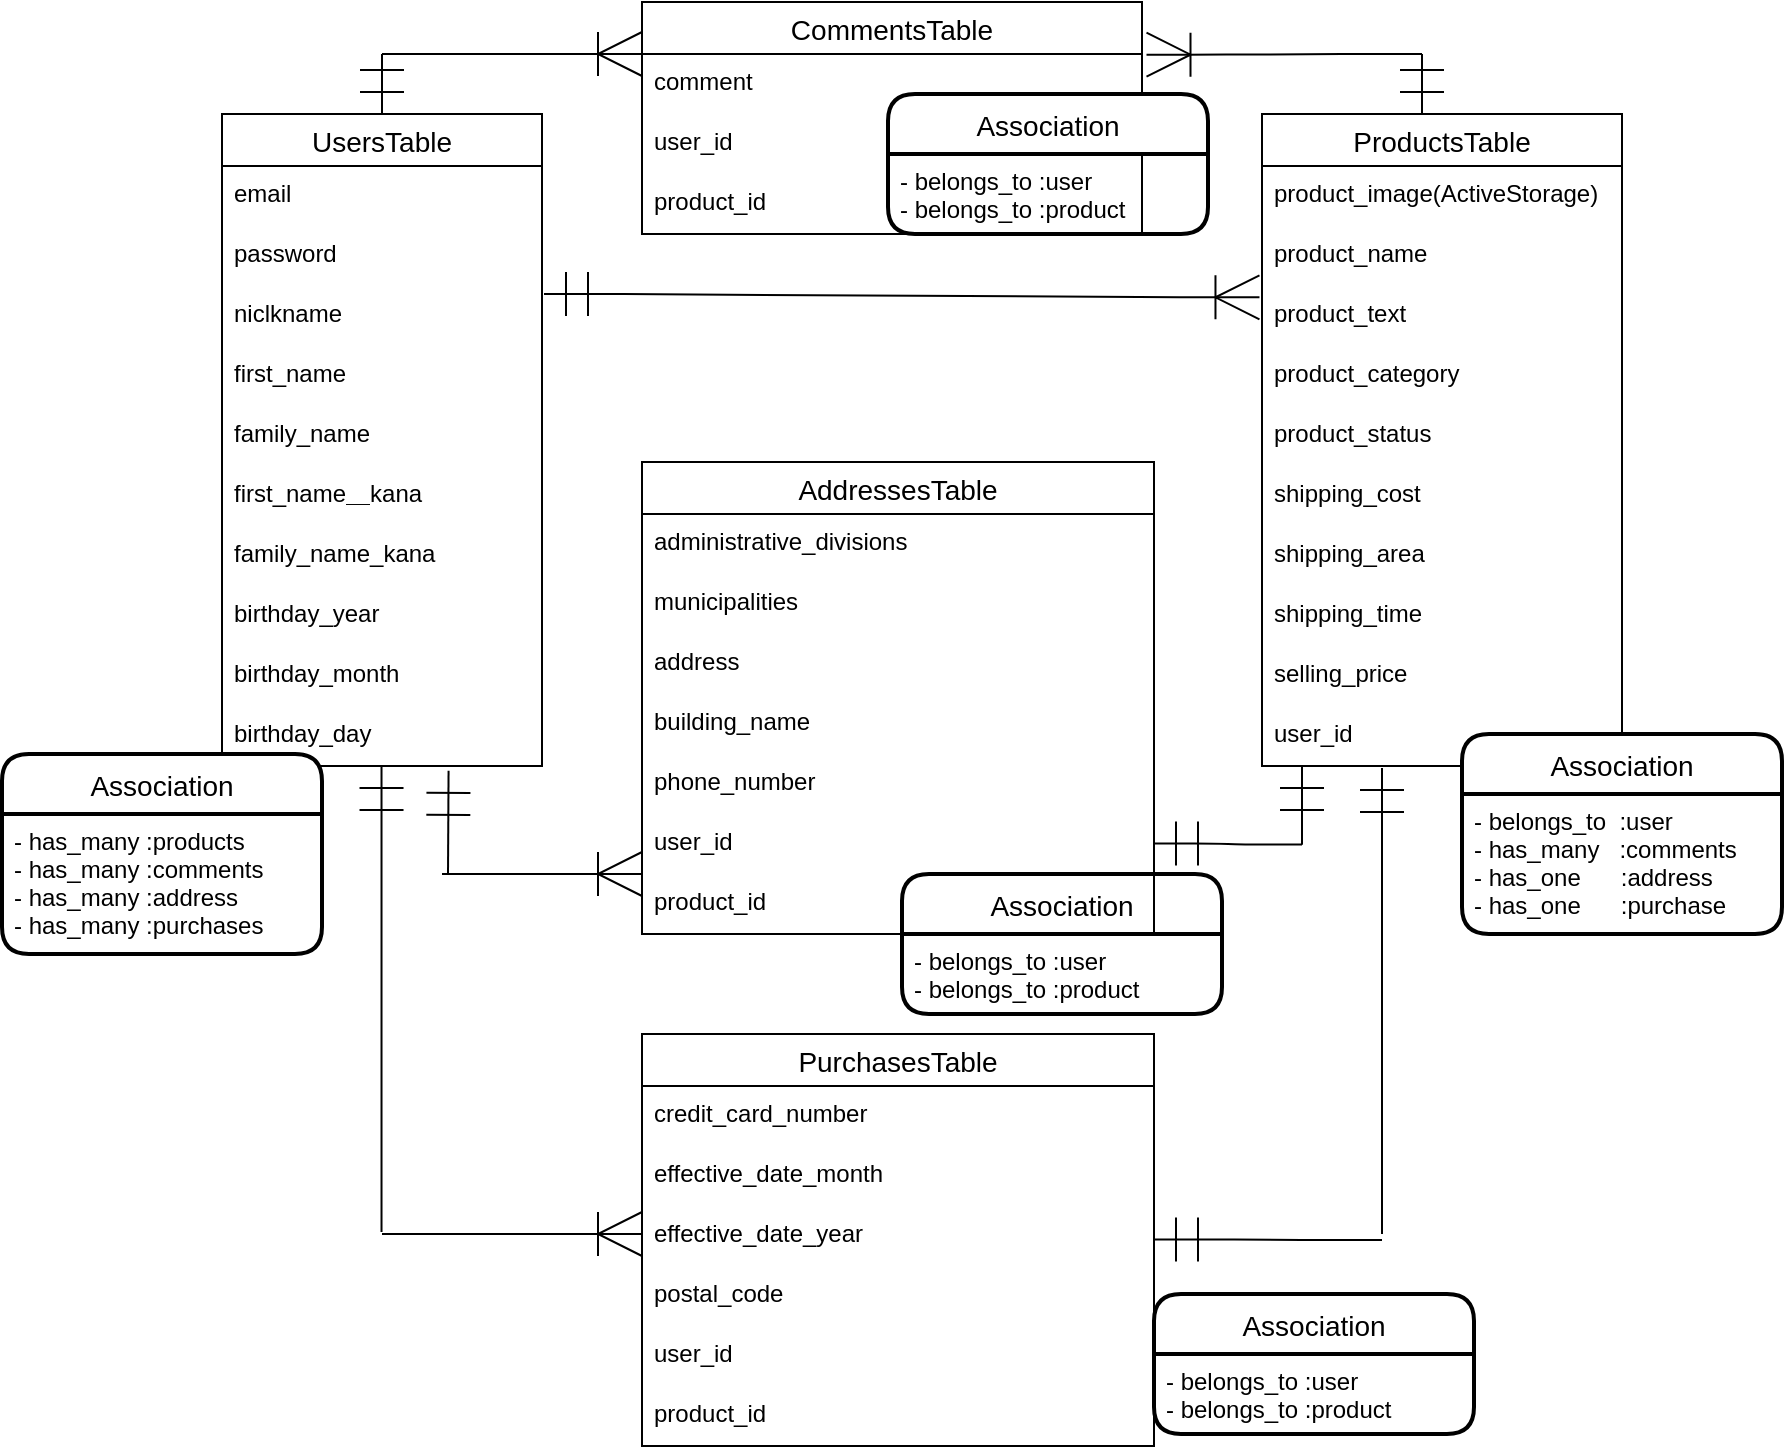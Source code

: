 <mxfile>
    <diagram id="piHB9uL8Kqp0r1hH_3bW" name="ページ1">
        <mxGraphModel dx="1207" dy="403" grid="1" gridSize="10" guides="1" tooltips="1" connect="1" arrows="1" fold="1" page="1" pageScale="1" pageWidth="827" pageHeight="1169" math="0" shadow="0">
            <root>
                <mxCell id="0"/>
                <mxCell id="1" parent="0"/>
                <mxCell id="21" value="UsersTable" style="swimlane;fontStyle=0;childLayout=stackLayout;horizontal=1;startSize=26;horizontalStack=0;resizeParent=1;resizeParentMax=0;resizeLast=0;collapsible=1;marginBottom=0;align=center;fontSize=14;verticalAlign=middle;" vertex="1" parent="1">
                    <mxGeometry x="80" y="80" width="160" height="326" as="geometry">
                        <mxRectangle x="130" y="120" width="100" height="26" as="alternateBounds"/>
                    </mxGeometry>
                </mxCell>
                <mxCell id="23" value="email" style="text;strokeColor=none;fillColor=none;spacingLeft=4;spacingRight=4;overflow=hidden;rotatable=0;points=[[0,0.5],[1,0.5]];portConstraint=eastwest;fontSize=12;" vertex="1" parent="21">
                    <mxGeometry y="26" width="160" height="30" as="geometry"/>
                </mxCell>
                <mxCell id="24" value="password" style="text;strokeColor=none;fillColor=none;spacingLeft=4;spacingRight=4;overflow=hidden;rotatable=0;points=[[0,0.5],[1,0.5]];portConstraint=eastwest;fontSize=12;" vertex="1" parent="21">
                    <mxGeometry y="56" width="160" height="30" as="geometry"/>
                </mxCell>
                <mxCell id="22" value="niclkname" style="text;strokeColor=none;fillColor=none;spacingLeft=4;spacingRight=4;overflow=hidden;rotatable=0;points=[[0,0.5],[1,0.5]];portConstraint=eastwest;fontSize=12;" vertex="1" parent="21">
                    <mxGeometry y="86" width="160" height="30" as="geometry"/>
                </mxCell>
                <mxCell id="37" value="first_name" style="text;strokeColor=none;fillColor=none;spacingLeft=4;spacingRight=4;overflow=hidden;rotatable=0;points=[[0,0.5],[1,0.5]];portConstraint=eastwest;fontSize=12;" vertex="1" parent="21">
                    <mxGeometry y="116" width="160" height="30" as="geometry"/>
                </mxCell>
                <mxCell id="38" value="family_name" style="text;strokeColor=none;fillColor=none;spacingLeft=4;spacingRight=4;overflow=hidden;rotatable=0;points=[[0,0.5],[1,0.5]];portConstraint=eastwest;fontSize=12;" vertex="1" parent="21">
                    <mxGeometry y="146" width="160" height="30" as="geometry"/>
                </mxCell>
                <mxCell id="39" value="first_name＿kana" style="text;strokeColor=none;fillColor=none;spacingLeft=4;spacingRight=4;overflow=hidden;rotatable=0;points=[[0,0.5],[1,0.5]];portConstraint=eastwest;fontSize=12;" vertex="1" parent="21">
                    <mxGeometry y="176" width="160" height="30" as="geometry"/>
                </mxCell>
                <mxCell id="40" value="family_name_kana" style="text;strokeColor=none;fillColor=none;spacingLeft=4;spacingRight=4;overflow=hidden;rotatable=0;points=[[0,0.5],[1,0.5]];portConstraint=eastwest;fontSize=12;" vertex="1" parent="21">
                    <mxGeometry y="206" width="160" height="30" as="geometry"/>
                </mxCell>
                <mxCell id="41" value="birthday_year" style="text;strokeColor=none;fillColor=none;spacingLeft=4;spacingRight=4;overflow=hidden;rotatable=0;points=[[0,0.5],[1,0.5]];portConstraint=eastwest;fontSize=12;" vertex="1" parent="21">
                    <mxGeometry y="236" width="160" height="30" as="geometry"/>
                </mxCell>
                <mxCell id="53" value="birthday_month" style="text;strokeColor=none;fillColor=none;spacingLeft=4;spacingRight=4;overflow=hidden;rotatable=0;points=[[0,0.5],[1,0.5]];portConstraint=eastwest;fontSize=12;" vertex="1" parent="21">
                    <mxGeometry y="266" width="160" height="30" as="geometry"/>
                </mxCell>
                <mxCell id="54" value="birthday_day" style="text;strokeColor=none;fillColor=none;spacingLeft=4;spacingRight=4;overflow=hidden;rotatable=0;points=[[0,0.5],[1,0.5]];portConstraint=eastwest;fontSize=12;" vertex="1" parent="21">
                    <mxGeometry y="296" width="160" height="30" as="geometry"/>
                </mxCell>
                <mxCell id="25" value="ProductsTable" style="swimlane;fontStyle=0;childLayout=stackLayout;horizontal=1;startSize=26;horizontalStack=0;resizeParent=1;resizeParentMax=0;resizeLast=0;collapsible=1;marginBottom=0;align=center;fontSize=14;" vertex="1" parent="1">
                    <mxGeometry x="600" y="80" width="180" height="326" as="geometry"/>
                </mxCell>
                <mxCell id="26" value="product_image(ActiveStorage)" style="text;strokeColor=none;fillColor=none;spacingLeft=4;spacingRight=4;overflow=hidden;rotatable=0;points=[[0,0.5],[1,0.5]];portConstraint=eastwest;fontSize=12;" vertex="1" parent="25">
                    <mxGeometry y="26" width="180" height="30" as="geometry"/>
                </mxCell>
                <mxCell id="27" value="product_name" style="text;strokeColor=none;fillColor=none;spacingLeft=4;spacingRight=4;overflow=hidden;rotatable=0;points=[[0,0.5],[1,0.5]];portConstraint=eastwest;fontSize=12;" vertex="1" parent="25">
                    <mxGeometry y="56" width="180" height="30" as="geometry"/>
                </mxCell>
                <mxCell id="28" value="product_text" style="text;strokeColor=none;fillColor=none;spacingLeft=4;spacingRight=4;overflow=hidden;rotatable=0;points=[[0,0.5],[1,0.5]];portConstraint=eastwest;fontSize=12;" vertex="1" parent="25">
                    <mxGeometry y="86" width="180" height="30" as="geometry"/>
                </mxCell>
                <mxCell id="42" value="product_category" style="text;strokeColor=none;fillColor=none;spacingLeft=4;spacingRight=4;overflow=hidden;rotatable=0;points=[[0,0.5],[1,0.5]];portConstraint=eastwest;fontSize=12;" vertex="1" parent="25">
                    <mxGeometry y="116" width="180" height="30" as="geometry"/>
                </mxCell>
                <mxCell id="43" value="product_status" style="text;strokeColor=none;fillColor=none;spacingLeft=4;spacingRight=4;overflow=hidden;rotatable=0;points=[[0,0.5],[1,0.5]];portConstraint=eastwest;fontSize=12;" vertex="1" parent="25">
                    <mxGeometry y="146" width="180" height="30" as="geometry"/>
                </mxCell>
                <mxCell id="44" value="shipping_cost" style="text;strokeColor=none;fillColor=none;spacingLeft=4;spacingRight=4;overflow=hidden;rotatable=0;points=[[0,0.5],[1,0.5]];portConstraint=eastwest;fontSize=12;" vertex="1" parent="25">
                    <mxGeometry y="176" width="180" height="30" as="geometry"/>
                </mxCell>
                <mxCell id="45" value="shipping_area" style="text;strokeColor=none;fillColor=none;spacingLeft=4;spacingRight=4;overflow=hidden;rotatable=0;points=[[0,0.5],[1,0.5]];portConstraint=eastwest;fontSize=12;" vertex="1" parent="25">
                    <mxGeometry y="206" width="180" height="30" as="geometry"/>
                </mxCell>
                <mxCell id="46" value="shipping_time" style="text;strokeColor=none;fillColor=none;spacingLeft=4;spacingRight=4;overflow=hidden;rotatable=0;points=[[0,0.5],[1,0.5]];portConstraint=eastwest;fontSize=12;" vertex="1" parent="25">
                    <mxGeometry y="236" width="180" height="30" as="geometry"/>
                </mxCell>
                <mxCell id="47" value="selling_price" style="text;strokeColor=none;fillColor=none;spacingLeft=4;spacingRight=4;overflow=hidden;rotatable=0;points=[[0,0.5],[1,0.5]];portConstraint=eastwest;fontSize=12;" vertex="1" parent="25">
                    <mxGeometry y="266" width="180" height="30" as="geometry"/>
                </mxCell>
                <mxCell id="72" value="user_id" style="text;strokeColor=none;fillColor=none;spacingLeft=4;spacingRight=4;overflow=hidden;rotatable=0;points=[[0,0.5],[1,0.5]];portConstraint=eastwest;fontSize=12;" vertex="1" parent="25">
                    <mxGeometry y="296" width="180" height="30" as="geometry"/>
                </mxCell>
                <mxCell id="48" value="PurchasesTable" style="swimlane;fontStyle=0;childLayout=stackLayout;horizontal=1;startSize=26;horizontalStack=0;resizeParent=1;resizeParentMax=0;resizeLast=0;collapsible=1;marginBottom=0;align=center;fontSize=14;" vertex="1" parent="1">
                    <mxGeometry x="290" y="540" width="256" height="206" as="geometry"/>
                </mxCell>
                <mxCell id="49" value="credit_card_number" style="text;strokeColor=none;fillColor=none;spacingLeft=4;spacingRight=4;overflow=hidden;rotatable=0;points=[[0,0.5],[1,0.5]];portConstraint=eastwest;fontSize=12;" vertex="1" parent="48">
                    <mxGeometry y="26" width="256" height="30" as="geometry"/>
                </mxCell>
                <mxCell id="50" value="effective_date_month" style="text;strokeColor=none;fillColor=none;spacingLeft=4;spacingRight=4;overflow=hidden;rotatable=0;points=[[0,0.5],[1,0.5]];portConstraint=eastwest;fontSize=12;" vertex="1" parent="48">
                    <mxGeometry y="56" width="256" height="30" as="geometry"/>
                </mxCell>
                <mxCell id="51" value="effective_date_year" style="text;strokeColor=none;fillColor=none;spacingLeft=4;spacingRight=4;overflow=hidden;rotatable=0;points=[[0,0.5],[1,0.5]];portConstraint=eastwest;fontSize=12;" vertex="1" parent="48">
                    <mxGeometry y="86" width="256" height="30" as="geometry"/>
                </mxCell>
                <mxCell id="52" value="postal_code" style="text;strokeColor=none;fillColor=none;spacingLeft=4;spacingRight=4;overflow=hidden;rotatable=0;points=[[0,0.5],[1,0.5]];portConstraint=eastwest;fontSize=12;" vertex="1" parent="48">
                    <mxGeometry y="116" width="256" height="30" as="geometry"/>
                </mxCell>
                <mxCell id="73" value="user_id" style="text;strokeColor=none;fillColor=none;spacingLeft=4;spacingRight=4;overflow=hidden;rotatable=0;points=[[0,0.5],[1,0.5]];portConstraint=eastwest;fontSize=12;" vertex="1" parent="48">
                    <mxGeometry y="146" width="256" height="30" as="geometry"/>
                </mxCell>
                <mxCell id="74" value="product_id" style="text;strokeColor=none;fillColor=none;spacingLeft=4;spacingRight=4;overflow=hidden;rotatable=0;points=[[0,0.5],[1,0.5]];portConstraint=eastwest;fontSize=12;" vertex="1" parent="48">
                    <mxGeometry y="176" width="256" height="30" as="geometry"/>
                </mxCell>
                <mxCell id="61" value="" style="edgeStyle=entityRelationEdgeStyle;fontSize=12;html=1;endArrow=ERoneToMany;startArrow=ERmandOne;entryX=-0.007;entryY=0.189;entryDx=0;entryDy=0;endSize=20;startSize=20;entryPerimeter=0;" edge="1" parent="1" target="28">
                    <mxGeometry width="100" height="100" relative="1" as="geometry">
                        <mxPoint x="241" y="170" as="sourcePoint"/>
                        <mxPoint x="430" y="140" as="targetPoint"/>
                    </mxGeometry>
                </mxCell>
                <mxCell id="66" value="" style="edgeStyle=entityRelationEdgeStyle;fontSize=12;html=1;endArrow=none;startSize=20;endSize=20;startArrow=ERmandOne;startFill=0;endFill=0;" edge="1" parent="1">
                    <mxGeometry width="100" height="100" relative="1" as="geometry">
                        <mxPoint x="546" y="444.75" as="sourcePoint"/>
                        <mxPoint x="620" y="445.25" as="targetPoint"/>
                    </mxGeometry>
                </mxCell>
                <mxCell id="67" value="" style="edgeStyle=entityRelationEdgeStyle;fontSize=12;html=1;endArrow=ERoneToMany;startSize=20;endSize=20;" edge="1" parent="1">
                    <mxGeometry width="100" height="100" relative="1" as="geometry">
                        <mxPoint x="190" y="460" as="sourcePoint"/>
                        <mxPoint x="290" y="460" as="targetPoint"/>
                    </mxGeometry>
                </mxCell>
                <mxCell id="70" value="" style="endArrow=none;html=1;fontSize=11;startSize=20;endSize=20;exitX=0.708;exitY=1.08;exitDx=0;exitDy=0;exitPerimeter=0;startArrow=ERmandOne;startFill=0;" edge="1" parent="1" source="54">
                    <mxGeometry width="50" height="50" relative="1" as="geometry">
                        <mxPoint x="380" y="370" as="sourcePoint"/>
                        <mxPoint x="193" y="460" as="targetPoint"/>
                        <Array as="points">
                            <mxPoint x="193" y="460"/>
                        </Array>
                    </mxGeometry>
                </mxCell>
                <mxCell id="71" value="" style="endArrow=none;html=1;fontSize=11;startSize=20;endSize=20;startArrow=ERmandOne;startFill=0;" edge="1" parent="1">
                    <mxGeometry width="50" height="50" relative="1" as="geometry">
                        <mxPoint x="620" y="406" as="sourcePoint"/>
                        <mxPoint x="620" y="430" as="targetPoint"/>
                        <Array as="points">
                            <mxPoint x="620" y="450"/>
                        </Array>
                    </mxGeometry>
                </mxCell>
                <mxCell id="75" value="CommentsTable" style="swimlane;fontStyle=0;childLayout=stackLayout;horizontal=1;startSize=26;horizontalStack=0;resizeParent=1;resizeParentMax=0;resizeLast=0;collapsible=1;marginBottom=0;align=center;fontSize=14;" vertex="1" parent="1">
                    <mxGeometry x="290" y="24" width="250" height="116" as="geometry"/>
                </mxCell>
                <mxCell id="76" value="comment" style="text;strokeColor=none;fillColor=none;spacingLeft=4;spacingRight=4;overflow=hidden;rotatable=0;points=[[0,0.5],[1,0.5]];portConstraint=eastwest;fontSize=12;" vertex="1" parent="75">
                    <mxGeometry y="26" width="250" height="30" as="geometry"/>
                </mxCell>
                <mxCell id="92" value="user_id" style="text;strokeColor=none;fillColor=none;spacingLeft=4;spacingRight=4;overflow=hidden;rotatable=0;points=[[0,0.5],[1,0.5]];portConstraint=eastwest;fontSize=12;" vertex="1" parent="75">
                    <mxGeometry y="56" width="250" height="30" as="geometry"/>
                </mxCell>
                <mxCell id="93" value="product_id" style="text;strokeColor=none;fillColor=none;spacingLeft=4;spacingRight=4;overflow=hidden;rotatable=0;points=[[0,0.5],[1,0.5]];portConstraint=eastwest;fontSize=12;" vertex="1" parent="75">
                    <mxGeometry y="86" width="250" height="30" as="geometry"/>
                </mxCell>
                <mxCell id="79" value="" style="edgeStyle=entityRelationEdgeStyle;fontSize=12;html=1;endArrow=ERoneToMany;startSize=20;endSize=20;" edge="1" parent="1">
                    <mxGeometry width="100" height="100" relative="1" as="geometry">
                        <mxPoint x="160" y="50" as="sourcePoint"/>
                        <mxPoint x="290" y="50" as="targetPoint"/>
                    </mxGeometry>
                </mxCell>
                <mxCell id="80" value="" style="endArrow=none;html=1;fontSize=11;startSize=20;endSize=20;exitX=0.5;exitY=0;exitDx=0;exitDy=0;startArrow=ERmandOne;startFill=0;" edge="1" parent="1" source="21">
                    <mxGeometry width="50" height="50" relative="1" as="geometry">
                        <mxPoint x="169.2" y="416.39" as="sourcePoint"/>
                        <mxPoint x="160" y="50" as="targetPoint"/>
                    </mxGeometry>
                </mxCell>
                <mxCell id="81" value="" style="edgeStyle=entityRelationEdgeStyle;fontSize=12;html=1;endArrow=none;startSize=20;endSize=20;startArrow=ERoneToMany;startFill=0;endFill=0;exitX=1.009;exitY=0.011;exitDx=0;exitDy=0;exitPerimeter=0;" edge="1" parent="1" source="76">
                    <mxGeometry width="100" height="100" relative="1" as="geometry">
                        <mxPoint x="500" y="50" as="sourcePoint"/>
                        <mxPoint x="680" y="50" as="targetPoint"/>
                    </mxGeometry>
                </mxCell>
                <mxCell id="82" value="" style="endArrow=none;html=1;fontSize=11;startSize=20;endSize=20;startArrow=ERmandOne;startFill=0;" edge="1" parent="1">
                    <mxGeometry width="50" height="50" relative="1" as="geometry">
                        <mxPoint x="680" y="80" as="sourcePoint"/>
                        <mxPoint x="680" y="50" as="targetPoint"/>
                    </mxGeometry>
                </mxCell>
                <mxCell id="83" value="Association" style="swimlane;childLayout=stackLayout;horizontal=1;startSize=30;horizontalStack=0;rounded=1;fontSize=14;fontStyle=0;strokeWidth=2;resizeParent=0;resizeLast=1;shadow=0;dashed=0;align=center;" vertex="1" parent="1">
                    <mxGeometry x="413" y="70" width="160" height="70" as="geometry"/>
                </mxCell>
                <mxCell id="84" value="- belongs_to :user&#10;- belongs_to :product" style="align=left;strokeColor=none;fillColor=none;spacingLeft=4;fontSize=12;verticalAlign=top;resizable=0;rotatable=0;part=1;" vertex="1" parent="83">
                    <mxGeometry y="30" width="160" height="40" as="geometry"/>
                </mxCell>
                <mxCell id="86" value="Association" style="swimlane;childLayout=stackLayout;horizontal=1;startSize=30;horizontalStack=0;rounded=1;fontSize=14;fontStyle=0;strokeWidth=2;resizeParent=0;resizeLast=1;shadow=0;dashed=0;align=center;" vertex="1" parent="1">
                    <mxGeometry x="-30" y="400" width="160" height="100" as="geometry"/>
                </mxCell>
                <mxCell id="87" value="- has_many :products&#10;- has_many :comments&#10;- has_many :address&#10;- has_many :purchases" style="align=left;strokeColor=none;fillColor=none;spacingLeft=4;fontSize=12;verticalAlign=top;resizable=0;rotatable=0;part=1;" vertex="1" parent="86">
                    <mxGeometry y="30" width="160" height="70" as="geometry"/>
                </mxCell>
                <mxCell id="88" value="Association" style="swimlane;childLayout=stackLayout;horizontal=1;startSize=30;horizontalStack=0;rounded=1;fontSize=14;fontStyle=0;strokeWidth=2;resizeParent=0;resizeLast=1;shadow=0;dashed=0;align=center;" vertex="1" parent="1">
                    <mxGeometry x="700" y="390" width="160" height="100" as="geometry"/>
                </mxCell>
                <mxCell id="89" value="- belongs_to  :user&#10;- has_many   :comments&#10;- has_one      :address&#10;- has_one      :purchase" style="align=left;strokeColor=none;fillColor=none;spacingLeft=4;fontSize=12;verticalAlign=top;resizable=0;rotatable=0;part=1;" vertex="1" parent="88">
                    <mxGeometry y="30" width="160" height="70" as="geometry"/>
                </mxCell>
                <mxCell id="90" value="Association" style="swimlane;childLayout=stackLayout;horizontal=1;startSize=30;horizontalStack=0;rounded=1;fontSize=14;fontStyle=0;strokeWidth=2;resizeParent=0;resizeLast=1;shadow=0;dashed=0;align=center;" vertex="1" parent="1">
                    <mxGeometry x="420" y="460" width="160" height="70" as="geometry"/>
                </mxCell>
                <mxCell id="91" value="- belongs_to :user&#10;- belongs_to :product" style="align=left;strokeColor=none;fillColor=none;spacingLeft=4;fontSize=12;verticalAlign=top;resizable=0;rotatable=0;part=1;" vertex="1" parent="90">
                    <mxGeometry y="30" width="160" height="40" as="geometry"/>
                </mxCell>
                <mxCell id="96" value="AddressesTable" style="swimlane;fontStyle=0;childLayout=stackLayout;horizontal=1;startSize=26;horizontalStack=0;resizeParent=1;resizeParentMax=0;resizeLast=0;collapsible=1;marginBottom=0;align=center;fontSize=14;" vertex="1" parent="1">
                    <mxGeometry x="290" y="254" width="256" height="236" as="geometry"/>
                </mxCell>
                <mxCell id="101" value="administrative_divisions" style="text;strokeColor=none;fillColor=none;spacingLeft=4;spacingRight=4;overflow=hidden;rotatable=0;points=[[0,0.5],[1,0.5]];portConstraint=eastwest;fontSize=12;" vertex="1" parent="96">
                    <mxGeometry y="26" width="256" height="30" as="geometry"/>
                </mxCell>
                <mxCell id="102" value="municipalities" style="text;strokeColor=none;fillColor=none;spacingLeft=4;spacingRight=4;overflow=hidden;rotatable=0;points=[[0,0.5],[1,0.5]];portConstraint=eastwest;fontSize=12;" vertex="1" parent="96">
                    <mxGeometry y="56" width="256" height="30" as="geometry"/>
                </mxCell>
                <mxCell id="103" value="address " style="text;strokeColor=none;fillColor=none;spacingLeft=4;spacingRight=4;overflow=hidden;rotatable=0;points=[[0,0.5],[1,0.5]];portConstraint=eastwest;fontSize=12;" vertex="1" parent="96">
                    <mxGeometry y="86" width="256" height="30" as="geometry"/>
                </mxCell>
                <mxCell id="104" value="building_name" style="text;strokeColor=none;fillColor=none;spacingLeft=4;spacingRight=4;overflow=hidden;rotatable=0;points=[[0,0.5],[1,0.5]];portConstraint=eastwest;fontSize=12;" vertex="1" parent="96">
                    <mxGeometry y="116" width="256" height="30" as="geometry"/>
                </mxCell>
                <mxCell id="105" value="phone_number" style="text;strokeColor=none;fillColor=none;spacingLeft=4;spacingRight=4;overflow=hidden;rotatable=0;points=[[0,0.5],[1,0.5]];portConstraint=eastwest;fontSize=12;" vertex="1" parent="96">
                    <mxGeometry y="146" width="256" height="30" as="geometry"/>
                </mxCell>
                <mxCell id="106" value="user_id" style="text;strokeColor=none;fillColor=none;spacingLeft=4;spacingRight=4;overflow=hidden;rotatable=0;points=[[0,0.5],[1,0.5]];portConstraint=eastwest;fontSize=12;" vertex="1" parent="96">
                    <mxGeometry y="176" width="256" height="30" as="geometry"/>
                </mxCell>
                <mxCell id="107" value="product_id" style="text;strokeColor=none;fillColor=none;spacingLeft=4;spacingRight=4;overflow=hidden;rotatable=0;points=[[0,0.5],[1,0.5]];portConstraint=eastwest;fontSize=12;" vertex="1" parent="96">
                    <mxGeometry y="206" width="256" height="30" as="geometry"/>
                </mxCell>
                <mxCell id="108" value="" style="endArrow=none;html=1;fontSize=11;startSize=20;endSize=20;startArrow=ERmandOne;startFill=0;" edge="1" parent="1">
                    <mxGeometry width="50" height="50" relative="1" as="geometry">
                        <mxPoint x="660" y="407" as="sourcePoint"/>
                        <mxPoint x="660" y="640" as="targetPoint"/>
                        <Array as="points">
                            <mxPoint x="660" y="470"/>
                        </Array>
                    </mxGeometry>
                </mxCell>
                <mxCell id="109" value="" style="edgeStyle=entityRelationEdgeStyle;fontSize=12;html=1;endArrow=none;startSize=20;endSize=20;startArrow=ERmandOne;startFill=0;endFill=0;" edge="1" parent="1">
                    <mxGeometry width="100" height="100" relative="1" as="geometry">
                        <mxPoint x="546" y="642.75" as="sourcePoint"/>
                        <mxPoint x="660" y="643" as="targetPoint"/>
                    </mxGeometry>
                </mxCell>
                <mxCell id="110" value="" style="endArrow=none;html=1;fontSize=11;startSize=20;endSize=20;startArrow=ERmandOne;startFill=0;" edge="1" parent="1">
                    <mxGeometry width="50" height="50" relative="1" as="geometry">
                        <mxPoint x="159.76" y="406" as="sourcePoint"/>
                        <mxPoint x="159.76" y="639" as="targetPoint"/>
                        <Array as="points">
                            <mxPoint x="159.76" y="469"/>
                        </Array>
                    </mxGeometry>
                </mxCell>
                <mxCell id="111" value="" style="edgeStyle=entityRelationEdgeStyle;fontSize=12;html=1;endArrow=ERoneToMany;startSize=20;endSize=20;" edge="1" parent="1">
                    <mxGeometry width="100" height="100" relative="1" as="geometry">
                        <mxPoint x="160" y="640" as="sourcePoint"/>
                        <mxPoint x="290" y="640" as="targetPoint"/>
                    </mxGeometry>
                </mxCell>
                <mxCell id="113" value="Association" style="swimlane;childLayout=stackLayout;horizontal=1;startSize=30;horizontalStack=0;rounded=1;fontSize=14;fontStyle=0;strokeWidth=2;resizeParent=0;resizeLast=1;shadow=0;dashed=0;align=center;" vertex="1" parent="1">
                    <mxGeometry x="546" y="670" width="160" height="70" as="geometry"/>
                </mxCell>
                <mxCell id="114" value="- belongs_to :user&#10;- belongs_to :product" style="align=left;strokeColor=none;fillColor=none;spacingLeft=4;fontSize=12;verticalAlign=top;resizable=0;rotatable=0;part=1;" vertex="1" parent="113">
                    <mxGeometry y="30" width="160" height="40" as="geometry"/>
                </mxCell>
            </root>
        </mxGraphModel>
    </diagram>
</mxfile>